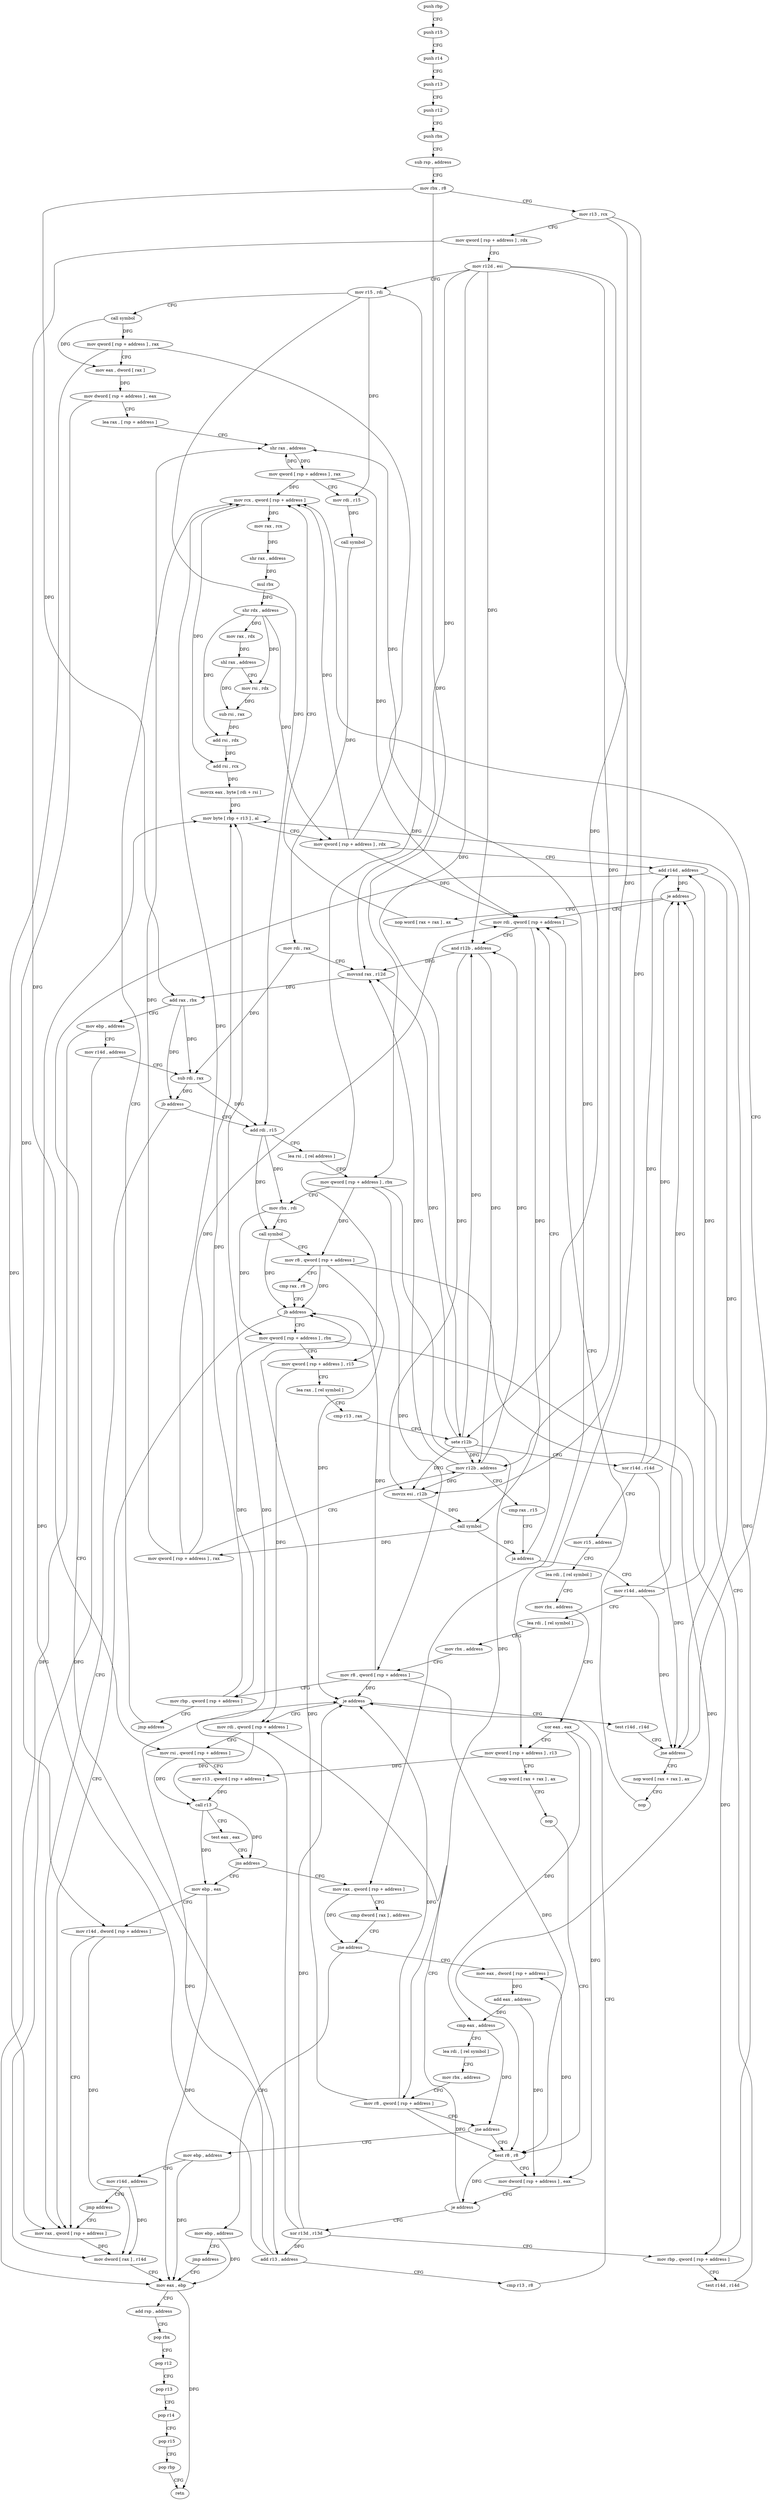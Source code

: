 digraph "func" {
"253728" [label = "push rbp" ]
"253729" [label = "push r15" ]
"253731" [label = "push r14" ]
"253733" [label = "push r13" ]
"253735" [label = "push r12" ]
"253737" [label = "push rbx" ]
"253738" [label = "sub rsp , address" ]
"253742" [label = "mov rbx , r8" ]
"253745" [label = "mov r13 , rcx" ]
"253748" [label = "mov qword [ rsp + address ] , rdx" ]
"253753" [label = "mov r12d , esi" ]
"253756" [label = "mov r15 , rdi" ]
"253759" [label = "call symbol" ]
"253764" [label = "mov qword [ rsp + address ] , rax" ]
"253769" [label = "mov eax , dword [ rax ]" ]
"253771" [label = "mov dword [ rsp + address ] , eax" ]
"253775" [label = "lea rax , [ rsp + address ]" ]
"253780" [label = "shr rax , address" ]
"253784" [label = "mov qword [ rsp + address ] , rax" ]
"253789" [label = "mov rdi , r15" ]
"253792" [label = "call symbol" ]
"253797" [label = "mov rdi , rax" ]
"253800" [label = "movsxd rax , r12d" ]
"253803" [label = "add rax , rbx" ]
"253806" [label = "mov ebp , address" ]
"253811" [label = "mov r14d , address" ]
"253817" [label = "sub rdi , rax" ]
"253820" [label = "jb address" ]
"254220" [label = "mov rax , qword [ rsp + address ]" ]
"253826" [label = "add rdi , r15" ]
"254225" [label = "mov dword [ rax ] , r14d" ]
"254228" [label = "mov eax , ebp" ]
"253829" [label = "lea rsi , [ rel address ]" ]
"253836" [label = "mov qword [ rsp + address ] , rbx" ]
"253841" [label = "mov rbx , rdi" ]
"253844" [label = "call symbol" ]
"253849" [label = "mov r8 , qword [ rsp + address ]" ]
"253854" [label = "cmp rax , r8" ]
"253857" [label = "jb address" ]
"253863" [label = "mov qword [ rsp + address ] , rbx" ]
"253868" [label = "mov qword [ rsp + address ] , r15" ]
"253873" [label = "lea rax , [ rel symbol ]" ]
"253880" [label = "cmp r13 , rax" ]
"253883" [label = "sete r12b" ]
"253887" [label = "xor r14d , r14d" ]
"253890" [label = "mov r15 , address" ]
"253900" [label = "lea rdi , [ rel symbol ]" ]
"253907" [label = "mov rbx , address" ]
"253917" [label = "xor eax , eax" ]
"253919" [label = "mov qword [ rsp + address ] , r13" ]
"253924" [label = "nop word [ rax + rax ] , ax" ]
"253934" [label = "nop" ]
"253936" [label = "test r8 , r8" ]
"254128" [label = "mov rdi , qword [ rsp + address ]" ]
"254133" [label = "mov rsi , qword [ rsp + address ]" ]
"254138" [label = "mov r13 , qword [ rsp + address ]" ]
"254143" [label = "call r13" ]
"254146" [label = "test eax , eax" ]
"254148" [label = "jns address" ]
"254213" [label = "mov ebp , eax" ]
"254150" [label = "mov rax , qword [ rsp + address ]" ]
"253949" [label = "xor r13d , r13d" ]
"253952" [label = "mov rbp , qword [ rsp + address ]" ]
"253957" [label = "test r14d , r14d" ]
"253960" [label = "je address" ]
"254048" [label = "mov rdi , qword [ rsp + address ]" ]
"253962" [label = "nop word [ rax + rax ] , ax" ]
"254215" [label = "mov r14d , dword [ rsp + address ]" ]
"254155" [label = "cmp dword [ rax ] , address" ]
"254158" [label = "jne address" ]
"254245" [label = "mov ebp , address" ]
"254160" [label = "mov eax , dword [ rsp + address ]" ]
"254053" [label = "and r12b , address" ]
"254057" [label = "movzx esi , r12b" ]
"254061" [label = "call symbol" ]
"254066" [label = "mov qword [ rsp + address ] , rax" ]
"254071" [label = "mov r12b , address" ]
"254074" [label = "cmp rax , r15" ]
"254077" [label = "ja address" ]
"254079" [label = "mov r14d , address" ]
"253968" [label = "mov rcx , qword [ rsp + address ]" ]
"254250" [label = "jmp address" ]
"254164" [label = "add eax , address" ]
"254167" [label = "cmp eax , address" ]
"254172" [label = "lea rdi , [ rel symbol ]" ]
"254179" [label = "mov rbx , address" ]
"254189" [label = "mov r8 , qword [ rsp + address ]" ]
"254194" [label = "jne address" ]
"254200" [label = "mov ebp , address" ]
"254085" [label = "lea rdi , [ rel symbol ]" ]
"254092" [label = "mov rbx , address" ]
"254102" [label = "mov r8 , qword [ rsp + address ]" ]
"254107" [label = "mov rbp , qword [ rsp + address ]" ]
"254112" [label = "jmp address" ]
"254032" [label = "test r14d , r14d" ]
"254035" [label = "jne address" ]
"254037" [label = "nop word [ rax + rax ] , ax" ]
"254230" [label = "add rsp , address" ]
"254234" [label = "pop rbx" ]
"254235" [label = "pop r12" ]
"254237" [label = "pop r13" ]
"254239" [label = "pop r14" ]
"254241" [label = "pop r15" ]
"254243" [label = "pop rbp" ]
"254244" [label = "retn" ]
"253939" [label = "mov dword [ rsp + address ] , eax" ]
"253943" [label = "je address" ]
"254205" [label = "mov r14d , address" ]
"254211" [label = "jmp address" ]
"253973" [label = "mov rax , rcx" ]
"253976" [label = "shr rax , address" ]
"253979" [label = "mul rbx" ]
"253982" [label = "shr rdx , address" ]
"253986" [label = "mov rax , rdx" ]
"253989" [label = "shl rax , address" ]
"253993" [label = "mov rsi , rdx" ]
"253996" [label = "sub rsi , rax" ]
"253999" [label = "add rsi , rdx" ]
"254002" [label = "add rsi , rcx" ]
"254005" [label = "movzx eax , byte [ rdi + rsi ]" ]
"254009" [label = "mov byte [ rbp + r13 ] , al" ]
"254014" [label = "mov qword [ rsp + address ] , rdx" ]
"254019" [label = "add r14d , address" ]
"254023" [label = "add r13 , address" ]
"254027" [label = "cmp r13 , r8" ]
"254030" [label = "je address" ]
"254047" [label = "nop" ]
"253728" -> "253729" [ label = "CFG" ]
"253729" -> "253731" [ label = "CFG" ]
"253731" -> "253733" [ label = "CFG" ]
"253733" -> "253735" [ label = "CFG" ]
"253735" -> "253737" [ label = "CFG" ]
"253737" -> "253738" [ label = "CFG" ]
"253738" -> "253742" [ label = "CFG" ]
"253742" -> "253745" [ label = "CFG" ]
"253742" -> "253803" [ label = "DFG" ]
"253742" -> "253836" [ label = "DFG" ]
"253745" -> "253748" [ label = "CFG" ]
"253745" -> "253883" [ label = "DFG" ]
"253745" -> "253919" [ label = "DFG" ]
"253748" -> "253753" [ label = "CFG" ]
"253748" -> "254133" [ label = "DFG" ]
"253753" -> "253756" [ label = "CFG" ]
"253753" -> "253800" [ label = "DFG" ]
"253753" -> "253883" [ label = "DFG" ]
"253753" -> "254053" [ label = "DFG" ]
"253753" -> "254057" [ label = "DFG" ]
"253753" -> "254071" [ label = "DFG" ]
"253756" -> "253759" [ label = "CFG" ]
"253756" -> "253789" [ label = "DFG" ]
"253756" -> "253826" [ label = "DFG" ]
"253756" -> "253868" [ label = "DFG" ]
"253759" -> "253764" [ label = "DFG" ]
"253759" -> "253769" [ label = "DFG" ]
"253764" -> "253769" [ label = "CFG" ]
"253764" -> "254220" [ label = "DFG" ]
"253764" -> "254150" [ label = "DFG" ]
"253769" -> "253771" [ label = "DFG" ]
"253771" -> "253775" [ label = "CFG" ]
"253771" -> "254215" [ label = "DFG" ]
"253775" -> "253780" [ label = "CFG" ]
"253780" -> "253784" [ label = "DFG" ]
"253784" -> "253789" [ label = "CFG" ]
"253784" -> "253780" [ label = "DFG" ]
"253784" -> "254048" [ label = "DFG" ]
"253784" -> "253968" [ label = "DFG" ]
"253789" -> "253792" [ label = "DFG" ]
"253792" -> "253797" [ label = "DFG" ]
"253797" -> "253800" [ label = "CFG" ]
"253797" -> "253817" [ label = "DFG" ]
"253800" -> "253803" [ label = "DFG" ]
"253803" -> "253806" [ label = "CFG" ]
"253803" -> "253817" [ label = "DFG" ]
"253803" -> "253820" [ label = "DFG" ]
"253806" -> "253811" [ label = "CFG" ]
"253806" -> "254228" [ label = "DFG" ]
"253811" -> "253817" [ label = "CFG" ]
"253811" -> "254225" [ label = "DFG" ]
"253817" -> "253820" [ label = "DFG" ]
"253817" -> "253826" [ label = "DFG" ]
"253820" -> "254220" [ label = "CFG" ]
"253820" -> "253826" [ label = "CFG" ]
"254220" -> "254225" [ label = "DFG" ]
"253826" -> "253829" [ label = "CFG" ]
"253826" -> "253841" [ label = "DFG" ]
"253826" -> "253844" [ label = "DFG" ]
"254225" -> "254228" [ label = "CFG" ]
"254228" -> "254230" [ label = "CFG" ]
"254228" -> "254244" [ label = "DFG" ]
"253829" -> "253836" [ label = "CFG" ]
"253836" -> "253841" [ label = "CFG" ]
"253836" -> "253849" [ label = "DFG" ]
"253836" -> "254189" [ label = "DFG" ]
"253836" -> "254102" [ label = "DFG" ]
"253841" -> "253844" [ label = "CFG" ]
"253841" -> "253863" [ label = "DFG" ]
"253844" -> "253849" [ label = "CFG" ]
"253844" -> "253857" [ label = "DFG" ]
"253849" -> "253854" [ label = "CFG" ]
"253849" -> "253857" [ label = "DFG" ]
"253849" -> "253936" [ label = "DFG" ]
"253849" -> "254030" [ label = "DFG" ]
"253854" -> "253857" [ label = "CFG" ]
"253857" -> "254220" [ label = "CFG" ]
"253857" -> "253863" [ label = "CFG" ]
"253863" -> "253868" [ label = "CFG" ]
"253863" -> "253952" [ label = "DFG" ]
"253863" -> "254107" [ label = "DFG" ]
"253868" -> "253873" [ label = "CFG" ]
"253868" -> "254128" [ label = "DFG" ]
"253873" -> "253880" [ label = "CFG" ]
"253880" -> "253883" [ label = "CFG" ]
"253883" -> "253887" [ label = "CFG" ]
"253883" -> "253800" [ label = "DFG" ]
"253883" -> "254053" [ label = "DFG" ]
"253883" -> "254057" [ label = "DFG" ]
"253883" -> "254071" [ label = "DFG" ]
"253887" -> "253890" [ label = "CFG" ]
"253887" -> "253960" [ label = "DFG" ]
"253887" -> "254019" [ label = "DFG" ]
"253887" -> "254035" [ label = "DFG" ]
"253890" -> "253900" [ label = "CFG" ]
"253900" -> "253907" [ label = "CFG" ]
"253907" -> "253917" [ label = "CFG" ]
"253917" -> "253919" [ label = "CFG" ]
"253917" -> "253939" [ label = "DFG" ]
"253917" -> "254167" [ label = "DFG" ]
"253919" -> "253924" [ label = "CFG" ]
"253919" -> "254138" [ label = "DFG" ]
"253924" -> "253934" [ label = "CFG" ]
"253934" -> "253936" [ label = "CFG" ]
"253936" -> "253939" [ label = "CFG" ]
"253936" -> "253943" [ label = "DFG" ]
"254128" -> "254133" [ label = "CFG" ]
"254128" -> "254143" [ label = "DFG" ]
"254133" -> "254138" [ label = "CFG" ]
"254133" -> "254143" [ label = "DFG" ]
"254138" -> "254143" [ label = "DFG" ]
"254143" -> "254146" [ label = "CFG" ]
"254143" -> "254148" [ label = "DFG" ]
"254143" -> "254213" [ label = "DFG" ]
"254146" -> "254148" [ label = "CFG" ]
"254148" -> "254213" [ label = "CFG" ]
"254148" -> "254150" [ label = "CFG" ]
"254213" -> "254215" [ label = "CFG" ]
"254213" -> "254228" [ label = "DFG" ]
"254150" -> "254155" [ label = "CFG" ]
"254150" -> "254158" [ label = "DFG" ]
"253949" -> "253952" [ label = "CFG" ]
"253949" -> "254009" [ label = "DFG" ]
"253949" -> "254023" [ label = "DFG" ]
"253949" -> "254030" [ label = "DFG" ]
"253952" -> "253957" [ label = "CFG" ]
"253952" -> "254009" [ label = "DFG" ]
"253957" -> "253960" [ label = "CFG" ]
"253960" -> "254048" [ label = "CFG" ]
"253960" -> "253962" [ label = "CFG" ]
"254048" -> "254053" [ label = "CFG" ]
"254048" -> "254061" [ label = "DFG" ]
"253962" -> "253968" [ label = "CFG" ]
"254215" -> "254220" [ label = "CFG" ]
"254215" -> "254225" [ label = "DFG" ]
"254155" -> "254158" [ label = "CFG" ]
"254158" -> "254245" [ label = "CFG" ]
"254158" -> "254160" [ label = "CFG" ]
"254245" -> "254250" [ label = "CFG" ]
"254245" -> "254228" [ label = "DFG" ]
"254160" -> "254164" [ label = "DFG" ]
"254053" -> "254057" [ label = "DFG" ]
"254053" -> "253800" [ label = "DFG" ]
"254053" -> "254071" [ label = "DFG" ]
"254057" -> "254061" [ label = "DFG" ]
"254061" -> "254066" [ label = "DFG" ]
"254061" -> "254077" [ label = "DFG" ]
"254066" -> "254071" [ label = "CFG" ]
"254066" -> "253780" [ label = "DFG" ]
"254066" -> "254048" [ label = "DFG" ]
"254066" -> "253968" [ label = "DFG" ]
"254071" -> "254074" [ label = "CFG" ]
"254071" -> "253800" [ label = "DFG" ]
"254071" -> "254053" [ label = "DFG" ]
"254071" -> "254057" [ label = "DFG" ]
"254074" -> "254077" [ label = "CFG" ]
"254077" -> "254048" [ label = "CFG" ]
"254077" -> "254079" [ label = "CFG" ]
"254079" -> "254085" [ label = "CFG" ]
"254079" -> "253960" [ label = "DFG" ]
"254079" -> "254019" [ label = "DFG" ]
"254079" -> "254035" [ label = "DFG" ]
"253968" -> "253973" [ label = "DFG" ]
"253968" -> "254002" [ label = "DFG" ]
"254250" -> "254228" [ label = "CFG" ]
"254164" -> "254167" [ label = "DFG" ]
"254164" -> "253939" [ label = "DFG" ]
"254167" -> "254172" [ label = "CFG" ]
"254167" -> "254194" [ label = "DFG" ]
"254172" -> "254179" [ label = "CFG" ]
"254179" -> "254189" [ label = "CFG" ]
"254189" -> "254194" [ label = "CFG" ]
"254189" -> "253857" [ label = "DFG" ]
"254189" -> "253936" [ label = "DFG" ]
"254189" -> "254030" [ label = "DFG" ]
"254194" -> "253936" [ label = "CFG" ]
"254194" -> "254200" [ label = "CFG" ]
"254200" -> "254205" [ label = "CFG" ]
"254200" -> "254228" [ label = "DFG" ]
"254085" -> "254092" [ label = "CFG" ]
"254092" -> "254102" [ label = "CFG" ]
"254102" -> "254107" [ label = "CFG" ]
"254102" -> "253857" [ label = "DFG" ]
"254102" -> "253936" [ label = "DFG" ]
"254102" -> "254030" [ label = "DFG" ]
"254107" -> "254112" [ label = "CFG" ]
"254107" -> "254009" [ label = "DFG" ]
"254112" -> "253968" [ label = "CFG" ]
"254032" -> "254035" [ label = "CFG" ]
"254035" -> "253968" [ label = "CFG" ]
"254035" -> "254037" [ label = "CFG" ]
"254037" -> "254047" [ label = "CFG" ]
"254230" -> "254234" [ label = "CFG" ]
"254234" -> "254235" [ label = "CFG" ]
"254235" -> "254237" [ label = "CFG" ]
"254237" -> "254239" [ label = "CFG" ]
"254239" -> "254241" [ label = "CFG" ]
"254241" -> "254243" [ label = "CFG" ]
"254243" -> "254244" [ label = "CFG" ]
"253939" -> "253943" [ label = "CFG" ]
"253939" -> "254160" [ label = "DFG" ]
"253943" -> "254128" [ label = "CFG" ]
"253943" -> "253949" [ label = "CFG" ]
"254205" -> "254211" [ label = "CFG" ]
"254205" -> "254225" [ label = "DFG" ]
"254211" -> "254220" [ label = "CFG" ]
"253973" -> "253976" [ label = "DFG" ]
"253976" -> "253979" [ label = "DFG" ]
"253979" -> "253982" [ label = "DFG" ]
"253982" -> "253986" [ label = "DFG" ]
"253982" -> "253993" [ label = "DFG" ]
"253982" -> "253999" [ label = "DFG" ]
"253982" -> "254014" [ label = "DFG" ]
"253986" -> "253989" [ label = "DFG" ]
"253989" -> "253993" [ label = "CFG" ]
"253989" -> "253996" [ label = "DFG" ]
"253993" -> "253996" [ label = "DFG" ]
"253996" -> "253999" [ label = "DFG" ]
"253999" -> "254002" [ label = "DFG" ]
"254002" -> "254005" [ label = "DFG" ]
"254005" -> "254009" [ label = "DFG" ]
"254009" -> "254014" [ label = "CFG" ]
"254014" -> "254019" [ label = "CFG" ]
"254014" -> "253780" [ label = "DFG" ]
"254014" -> "254048" [ label = "DFG" ]
"254014" -> "253968" [ label = "DFG" ]
"254019" -> "254023" [ label = "CFG" ]
"254019" -> "253960" [ label = "DFG" ]
"254019" -> "254035" [ label = "DFG" ]
"254023" -> "254027" [ label = "CFG" ]
"254023" -> "254009" [ label = "DFG" ]
"254023" -> "254030" [ label = "DFG" ]
"254027" -> "254030" [ label = "CFG" ]
"254030" -> "254128" [ label = "CFG" ]
"254030" -> "254032" [ label = "CFG" ]
"254047" -> "254048" [ label = "CFG" ]
}
